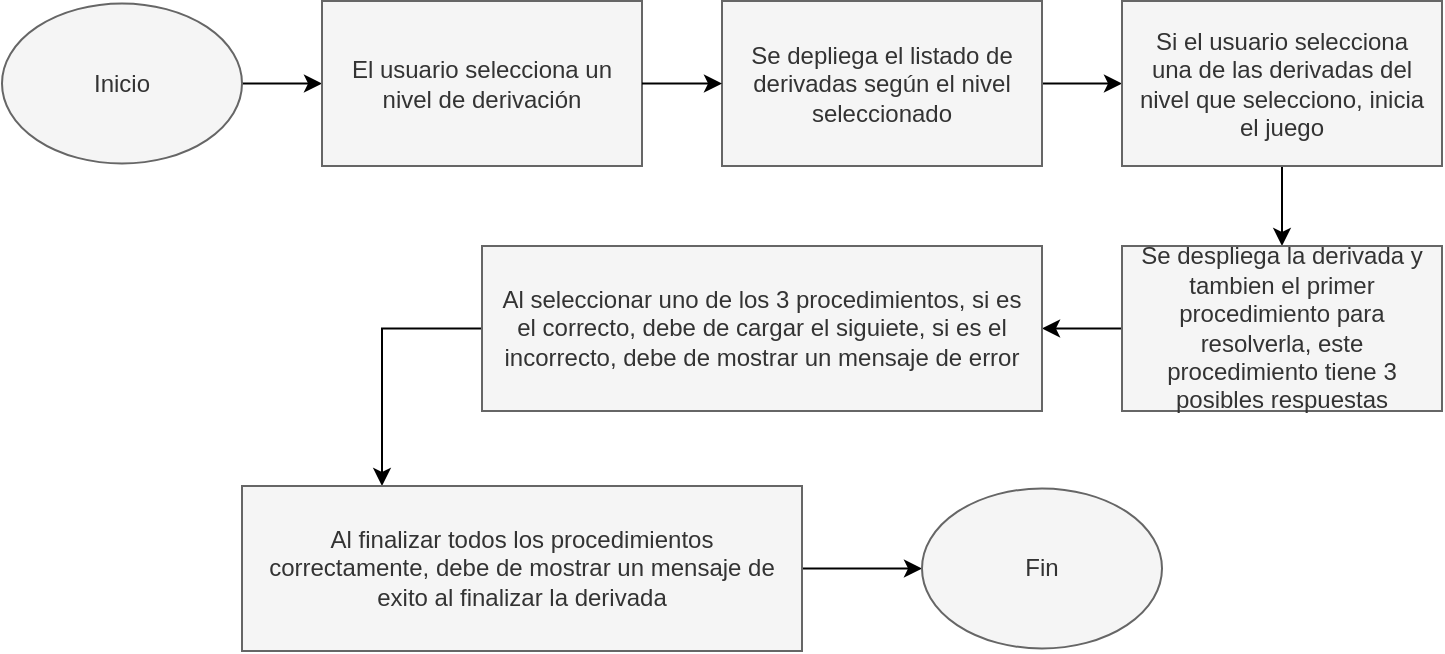 <mxfile version="24.2.5" type="device">
  <diagram name="Page-1" id="w7h6rd40IepmSJMR_WV6">
    <mxGraphModel dx="1050" dy="621" grid="1" gridSize="10" guides="1" tooltips="1" connect="1" arrows="1" fold="1" page="1" pageScale="1" pageWidth="850" pageHeight="1100" math="0" shadow="0">
      <root>
        <mxCell id="0" />
        <mxCell id="1" parent="0" />
        <mxCell id="EL8wqKt5EBaTt8nvVP63-3" style="edgeStyle=orthogonalEdgeStyle;rounded=0;orthogonalLoop=1;jettySize=auto;html=1;exitX=1;exitY=0.5;exitDx=0;exitDy=0;entryX=0;entryY=0.5;entryDx=0;entryDy=0;" edge="1" parent="1" source="EL8wqKt5EBaTt8nvVP63-1" target="EL8wqKt5EBaTt8nvVP63-2">
          <mxGeometry relative="1" as="geometry" />
        </mxCell>
        <mxCell id="EL8wqKt5EBaTt8nvVP63-1" value="Inicio" style="ellipse;whiteSpace=wrap;html=1;fillColor=#f5f5f5;fontColor=#333333;strokeColor=#666666;" vertex="1" parent="1">
          <mxGeometry x="80" y="38.75" width="120" height="80" as="geometry" />
        </mxCell>
        <mxCell id="EL8wqKt5EBaTt8nvVP63-2" value="El usuario selecciona un nivel de derivación" style="text;html=1;align=center;verticalAlign=middle;whiteSpace=wrap;rounded=0;fillColor=#f5f5f5;fontColor=#333333;strokeColor=#666666;" vertex="1" parent="1">
          <mxGeometry x="240" y="37.5" width="160" height="82.5" as="geometry" />
        </mxCell>
        <mxCell id="EL8wqKt5EBaTt8nvVP63-8" style="edgeStyle=orthogonalEdgeStyle;rounded=0;orthogonalLoop=1;jettySize=auto;html=1;exitX=1;exitY=0.5;exitDx=0;exitDy=0;entryX=0;entryY=0.5;entryDx=0;entryDy=0;" edge="1" parent="1" source="EL8wqKt5EBaTt8nvVP63-5" target="EL8wqKt5EBaTt8nvVP63-7">
          <mxGeometry relative="1" as="geometry" />
        </mxCell>
        <mxCell id="EL8wqKt5EBaTt8nvVP63-5" value="Se depliega el listado de derivadas según el nivel seleccionado" style="text;html=1;align=center;verticalAlign=middle;whiteSpace=wrap;rounded=0;fillColor=#f5f5f5;fontColor=#333333;strokeColor=#666666;" vertex="1" parent="1">
          <mxGeometry x="440" y="37.5" width="160" height="82.5" as="geometry" />
        </mxCell>
        <mxCell id="EL8wqKt5EBaTt8nvVP63-6" style="edgeStyle=orthogonalEdgeStyle;rounded=0;orthogonalLoop=1;jettySize=auto;html=1;exitX=1;exitY=0.5;exitDx=0;exitDy=0;entryX=0;entryY=0.5;entryDx=0;entryDy=0;" edge="1" parent="1" source="EL8wqKt5EBaTt8nvVP63-2" target="EL8wqKt5EBaTt8nvVP63-5">
          <mxGeometry relative="1" as="geometry" />
        </mxCell>
        <mxCell id="EL8wqKt5EBaTt8nvVP63-10" style="edgeStyle=orthogonalEdgeStyle;rounded=0;orthogonalLoop=1;jettySize=auto;html=1;exitX=0.5;exitY=1;exitDx=0;exitDy=0;entryX=0.5;entryY=0;entryDx=0;entryDy=0;" edge="1" parent="1" source="EL8wqKt5EBaTt8nvVP63-7" target="EL8wqKt5EBaTt8nvVP63-9">
          <mxGeometry relative="1" as="geometry" />
        </mxCell>
        <mxCell id="EL8wqKt5EBaTt8nvVP63-7" value="Si el usuario selecciona una de las derivadas del nivel que selecciono, inicia el juego" style="text;html=1;align=center;verticalAlign=middle;whiteSpace=wrap;rounded=0;fillColor=#f5f5f5;fontColor=#333333;strokeColor=#666666;spacingTop=0;spacing=8;" vertex="1" parent="1">
          <mxGeometry x="640" y="37.5" width="160" height="82.5" as="geometry" />
        </mxCell>
        <mxCell id="EL8wqKt5EBaTt8nvVP63-12" style="edgeStyle=orthogonalEdgeStyle;rounded=0;orthogonalLoop=1;jettySize=auto;html=1;exitX=0;exitY=0.5;exitDx=0;exitDy=0;entryX=1;entryY=0.5;entryDx=0;entryDy=0;" edge="1" parent="1" source="EL8wqKt5EBaTt8nvVP63-9" target="EL8wqKt5EBaTt8nvVP63-11">
          <mxGeometry relative="1" as="geometry" />
        </mxCell>
        <mxCell id="EL8wqKt5EBaTt8nvVP63-9" value="Se despliega la derivada y tambien el primer procedimiento para resolverla, este procedimiento tiene 3 posibles respuestas" style="text;html=1;align=center;verticalAlign=middle;whiteSpace=wrap;rounded=0;fillColor=#f5f5f5;fontColor=#333333;strokeColor=#666666;spacingTop=0;spacing=8;" vertex="1" parent="1">
          <mxGeometry x="640" y="160" width="160" height="82.5" as="geometry" />
        </mxCell>
        <mxCell id="EL8wqKt5EBaTt8nvVP63-17" style="edgeStyle=orthogonalEdgeStyle;rounded=0;orthogonalLoop=1;jettySize=auto;html=1;exitX=0;exitY=0.5;exitDx=0;exitDy=0;entryX=0.25;entryY=0;entryDx=0;entryDy=0;" edge="1" parent="1" source="EL8wqKt5EBaTt8nvVP63-11" target="EL8wqKt5EBaTt8nvVP63-13">
          <mxGeometry relative="1" as="geometry" />
        </mxCell>
        <mxCell id="EL8wqKt5EBaTt8nvVP63-11" value="Al seleccionar uno de los 3 procedimientos, si es el correcto, debe de cargar el siguiete, si es el incorrecto, debe de mostrar un mensaje de error" style="text;html=1;align=center;verticalAlign=middle;whiteSpace=wrap;rounded=0;fillColor=#f5f5f5;fontColor=#333333;strokeColor=#666666;spacingTop=0;spacing=8;" vertex="1" parent="1">
          <mxGeometry x="320" y="160" width="280" height="82.5" as="geometry" />
        </mxCell>
        <mxCell id="EL8wqKt5EBaTt8nvVP63-19" style="edgeStyle=orthogonalEdgeStyle;rounded=0;orthogonalLoop=1;jettySize=auto;html=1;exitX=1;exitY=0.5;exitDx=0;exitDy=0;entryX=0;entryY=0.5;entryDx=0;entryDy=0;" edge="1" parent="1" source="EL8wqKt5EBaTt8nvVP63-13" target="EL8wqKt5EBaTt8nvVP63-18">
          <mxGeometry relative="1" as="geometry" />
        </mxCell>
        <mxCell id="EL8wqKt5EBaTt8nvVP63-13" value="Al finalizar todos los procedimientos correctamente, debe de mostrar un mensaje de exito al finalizar la derivada" style="text;html=1;align=center;verticalAlign=middle;whiteSpace=wrap;rounded=0;fillColor=#f5f5f5;fontColor=#333333;strokeColor=#666666;spacingTop=0;spacing=8;" vertex="1" parent="1">
          <mxGeometry x="200" y="280" width="280" height="82.5" as="geometry" />
        </mxCell>
        <mxCell id="EL8wqKt5EBaTt8nvVP63-18" value="Fin" style="ellipse;whiteSpace=wrap;html=1;fillColor=#f5f5f5;fontColor=#333333;strokeColor=#666666;" vertex="1" parent="1">
          <mxGeometry x="540" y="281.25" width="120" height="80" as="geometry" />
        </mxCell>
      </root>
    </mxGraphModel>
  </diagram>
</mxfile>
